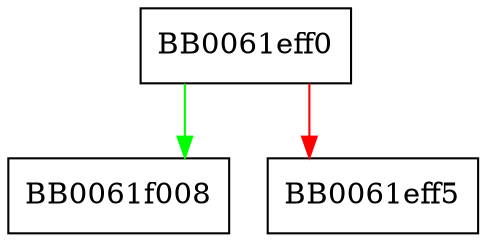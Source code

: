 digraph ossl_pkcs12_get0_pkcs7ctx {
  node [shape="box"];
  graph [splines=ortho];
  BB0061eff0 -> BB0061f008 [color="green"];
  BB0061eff0 -> BB0061eff5 [color="red"];
}